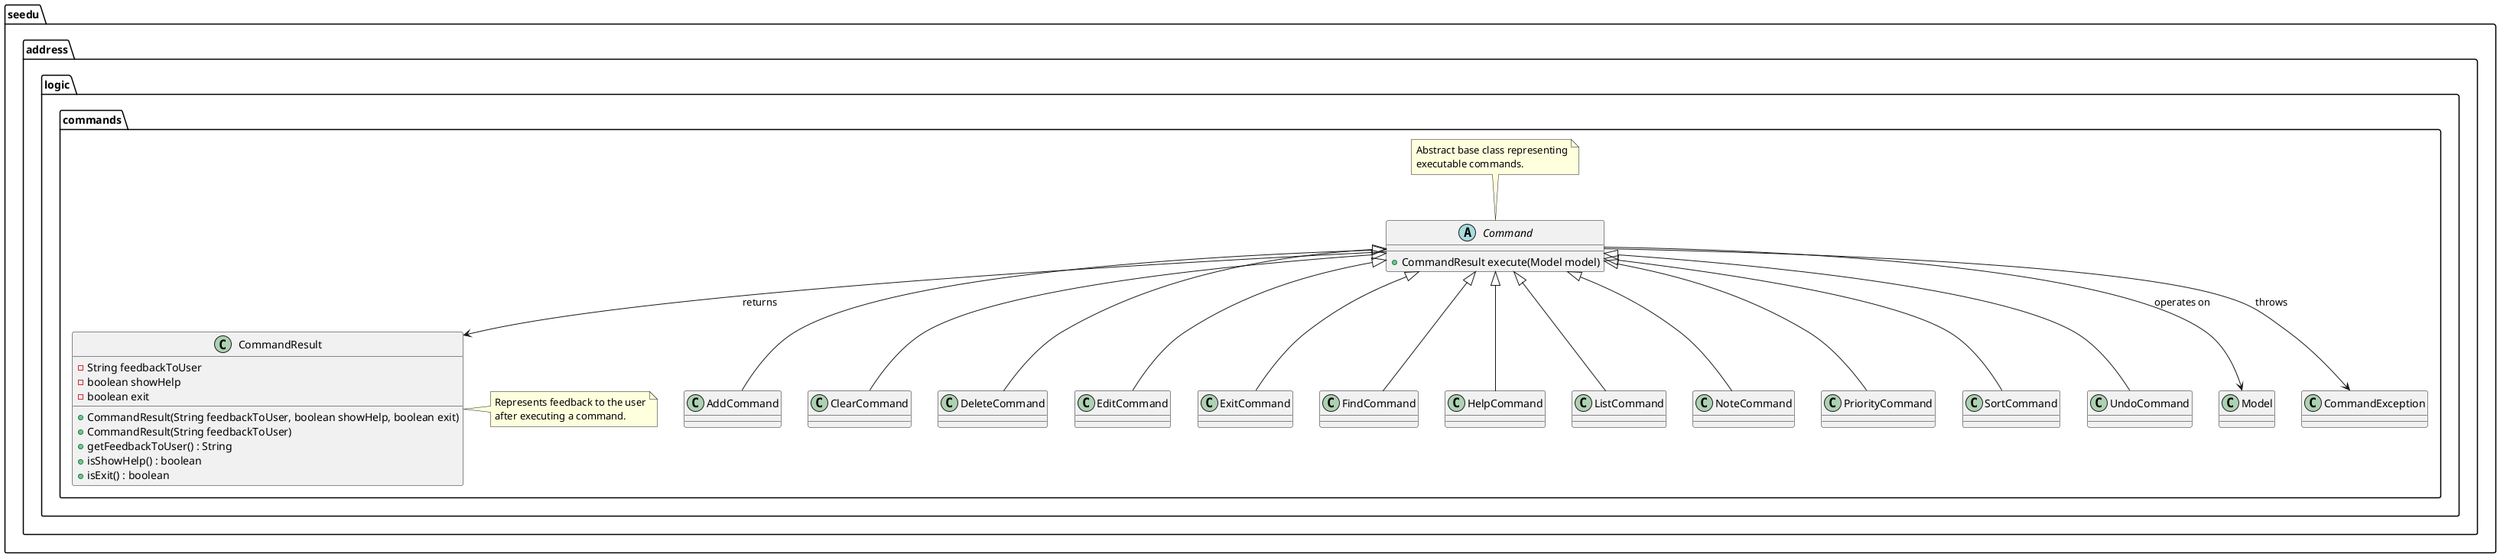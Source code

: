 @startuml
'https://plantuml.com/class-diagram

package seedu.address.logic.commands {

  ' =============================
  ' Abstract Base Class
  ' =============================
  abstract class Command {
    +CommandResult execute(Model model)
  }

  ' =============================
  ' Concrete Command Classes
  ' =============================
  class AddCommand
  class ClearCommand
  class DeleteCommand
  class EditCommand
  class ExitCommand
  class FindCommand
  class HelpCommand
  class ListCommand
  class NoteCommand
  class PriorityCommand
  class SortCommand
  class UndoCommand

  ' =============================
  ' CommandResult
  ' =============================
  class CommandResult {
    -String feedbackToUser
    -boolean showHelp
    -boolean exit
    +CommandResult(String feedbackToUser, boolean showHelp, boolean exit)
    +CommandResult(String feedbackToUser)
    +getFeedbackToUser() : String
    +isShowHelp() : boolean
    +isExit() : boolean
  }

  ' =============================
  ' Dependencies
  ' =============================
  class Model
  class CommandException

  ' =============================
  ' Inheritance
  ' =============================
  Command <|-- AddCommand
  Command <|-- ClearCommand
  Command <|-- DeleteCommand
  Command <|-- EditCommand
  Command <|-- ExitCommand
  Command <|-- FindCommand
  Command <|-- HelpCommand
  Command <|-- ListCommand
  Command <|-- NoteCommand
  Command <|-- PriorityCommand
  Command <|-- SortCommand
  Command <|-- UndoCommand

  ' =============================
  ' Associations
  ' =============================
  Command --> CommandResult : returns
  Command --> Model : operates on
  Command --> CommandException : throws

  ' =============================
  ' Notes
  ' =============================
  note top of Command
  Abstract base class representing
  executable commands.
  end note

  note right of CommandResult
  Represents feedback to the user
  after executing a command.
  end note
}

@enduml
